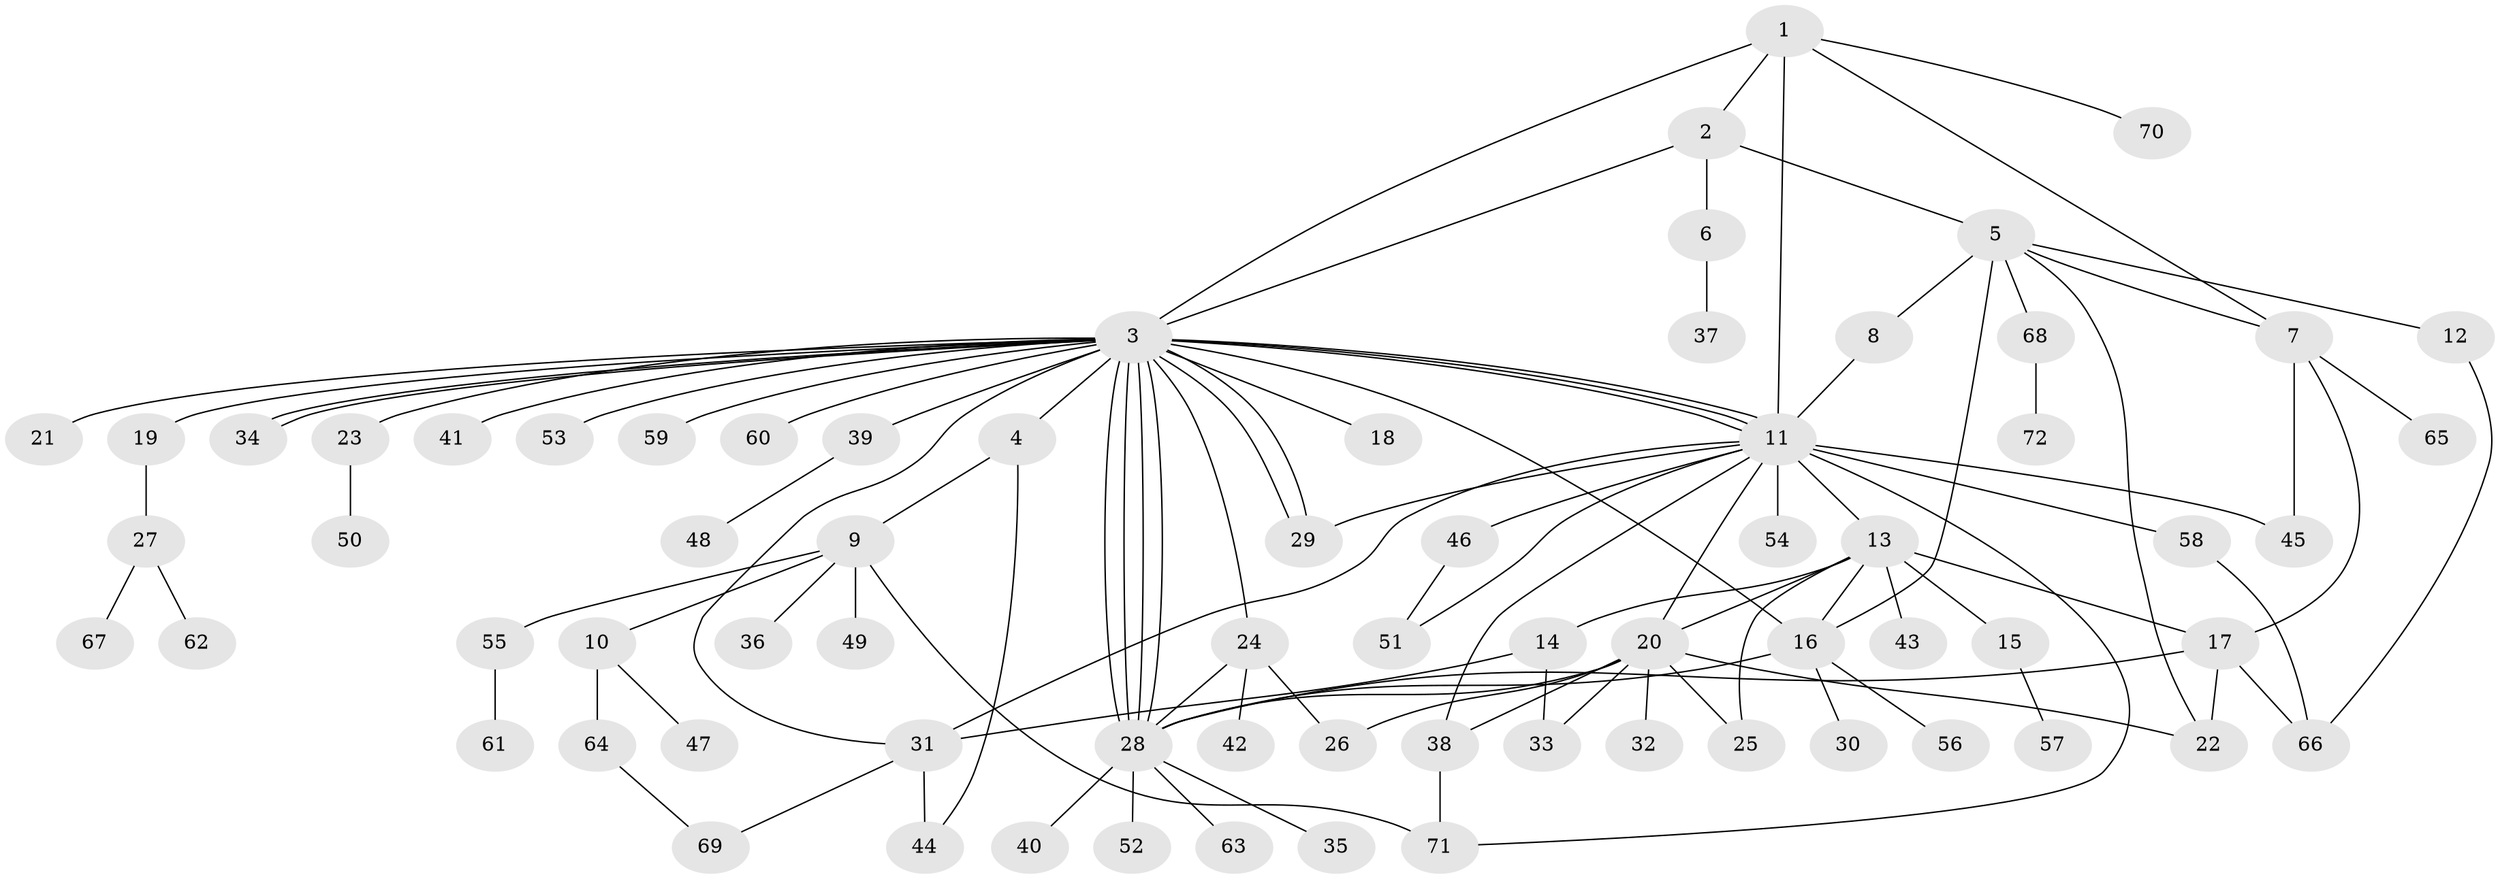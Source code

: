 // coarse degree distribution, {6: 0.0392156862745098, 21: 0.0196078431372549, 3: 0.0784313725490196, 8: 0.0196078431372549, 1: 0.5098039215686274, 5: 0.0392156862745098, 2: 0.17647058823529413, 7: 0.0392156862745098, 14: 0.0196078431372549, 12: 0.0196078431372549, 9: 0.0196078431372549, 4: 0.0196078431372549}
// Generated by graph-tools (version 1.1) at 2025/41/03/06/25 10:41:48]
// undirected, 72 vertices, 107 edges
graph export_dot {
graph [start="1"]
  node [color=gray90,style=filled];
  1;
  2;
  3;
  4;
  5;
  6;
  7;
  8;
  9;
  10;
  11;
  12;
  13;
  14;
  15;
  16;
  17;
  18;
  19;
  20;
  21;
  22;
  23;
  24;
  25;
  26;
  27;
  28;
  29;
  30;
  31;
  32;
  33;
  34;
  35;
  36;
  37;
  38;
  39;
  40;
  41;
  42;
  43;
  44;
  45;
  46;
  47;
  48;
  49;
  50;
  51;
  52;
  53;
  54;
  55;
  56;
  57;
  58;
  59;
  60;
  61;
  62;
  63;
  64;
  65;
  66;
  67;
  68;
  69;
  70;
  71;
  72;
  1 -- 2;
  1 -- 3;
  1 -- 7;
  1 -- 11;
  1 -- 70;
  2 -- 3;
  2 -- 5;
  2 -- 6;
  3 -- 4;
  3 -- 11;
  3 -- 11;
  3 -- 11;
  3 -- 16;
  3 -- 18;
  3 -- 19;
  3 -- 21;
  3 -- 23;
  3 -- 24;
  3 -- 28;
  3 -- 28;
  3 -- 28;
  3 -- 28;
  3 -- 29;
  3 -- 29;
  3 -- 31;
  3 -- 34;
  3 -- 34;
  3 -- 39;
  3 -- 41;
  3 -- 53;
  3 -- 59;
  3 -- 60;
  4 -- 9;
  4 -- 44;
  5 -- 7;
  5 -- 8;
  5 -- 12;
  5 -- 16;
  5 -- 22;
  5 -- 68;
  6 -- 37;
  7 -- 17;
  7 -- 45;
  7 -- 65;
  8 -- 11;
  9 -- 10;
  9 -- 36;
  9 -- 49;
  9 -- 55;
  9 -- 71;
  10 -- 47;
  10 -- 64;
  11 -- 13;
  11 -- 20;
  11 -- 29;
  11 -- 31;
  11 -- 38;
  11 -- 45;
  11 -- 46;
  11 -- 51;
  11 -- 54;
  11 -- 58;
  11 -- 71;
  12 -- 66;
  13 -- 14;
  13 -- 15;
  13 -- 16;
  13 -- 17;
  13 -- 20;
  13 -- 25;
  13 -- 43;
  14 -- 31;
  14 -- 33;
  15 -- 57;
  16 -- 28;
  16 -- 30;
  16 -- 56;
  17 -- 22;
  17 -- 28;
  17 -- 66;
  19 -- 27;
  20 -- 22;
  20 -- 25;
  20 -- 26;
  20 -- 28;
  20 -- 32;
  20 -- 33;
  20 -- 38;
  23 -- 50;
  24 -- 26;
  24 -- 28;
  24 -- 42;
  27 -- 62;
  27 -- 67;
  28 -- 35;
  28 -- 40;
  28 -- 52;
  28 -- 63;
  31 -- 44;
  31 -- 69;
  38 -- 71;
  39 -- 48;
  46 -- 51;
  55 -- 61;
  58 -- 66;
  64 -- 69;
  68 -- 72;
}
